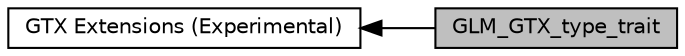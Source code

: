 digraph "GLM_GTX_type_trait"
{
  edge [fontname="Helvetica",fontsize="10",labelfontname="Helvetica",labelfontsize="10"];
  node [fontname="Helvetica",fontsize="10",shape=box];
  rankdir=LR;
  Node2 [label="GTX Extensions (Experimental)",height=0.2,width=0.4,color="black", fillcolor="white", style="filled",URL="$group__gtx.html",tooltip="Functions and types that the GLSL specification doesn't define, but useful to have for a C++ program."];
  Node1 [label="GLM_GTX_type_trait",height=0.2,width=0.4,color="black", fillcolor="grey75", style="filled", fontcolor="black",tooltip="Defines traits for each type."];
  Node2->Node1 [shape=plaintext, dir="back", style="solid"];
}
